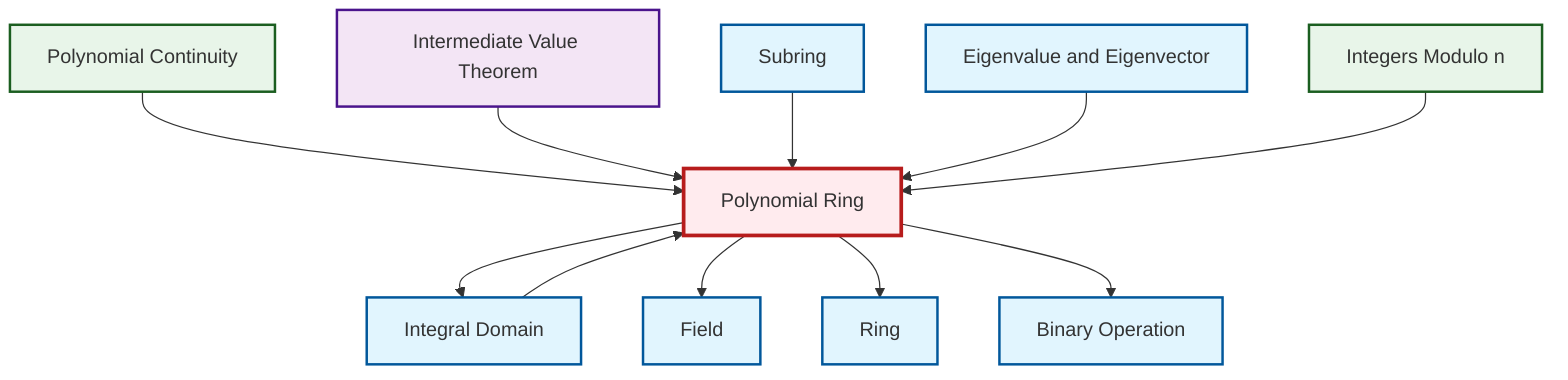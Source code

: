 graph TD
    classDef definition fill:#e1f5fe,stroke:#01579b,stroke-width:2px
    classDef theorem fill:#f3e5f5,stroke:#4a148c,stroke-width:2px
    classDef axiom fill:#fff3e0,stroke:#e65100,stroke-width:2px
    classDef example fill:#e8f5e9,stroke:#1b5e20,stroke-width:2px
    classDef current fill:#ffebee,stroke:#b71c1c,stroke-width:3px
    def-binary-operation["Binary Operation"]:::definition
    def-subring["Subring"]:::definition
    def-integral-domain["Integral Domain"]:::definition
    ex-polynomial-continuity["Polynomial Continuity"]:::example
    def-ring["Ring"]:::definition
    def-eigenvalue-eigenvector["Eigenvalue and Eigenvector"]:::definition
    thm-intermediate-value["Intermediate Value Theorem"]:::theorem
    ex-quotient-integers-mod-n["Integers Modulo n"]:::example
    def-polynomial-ring["Polynomial Ring"]:::definition
    def-field["Field"]:::definition
    def-polynomial-ring --> def-integral-domain
    ex-polynomial-continuity --> def-polynomial-ring
    thm-intermediate-value --> def-polynomial-ring
    def-integral-domain --> def-polynomial-ring
    def-polynomial-ring --> def-field
    def-subring --> def-polynomial-ring
    def-eigenvalue-eigenvector --> def-polynomial-ring
    def-polynomial-ring --> def-ring
    def-polynomial-ring --> def-binary-operation
    ex-quotient-integers-mod-n --> def-polynomial-ring
    class def-polynomial-ring current